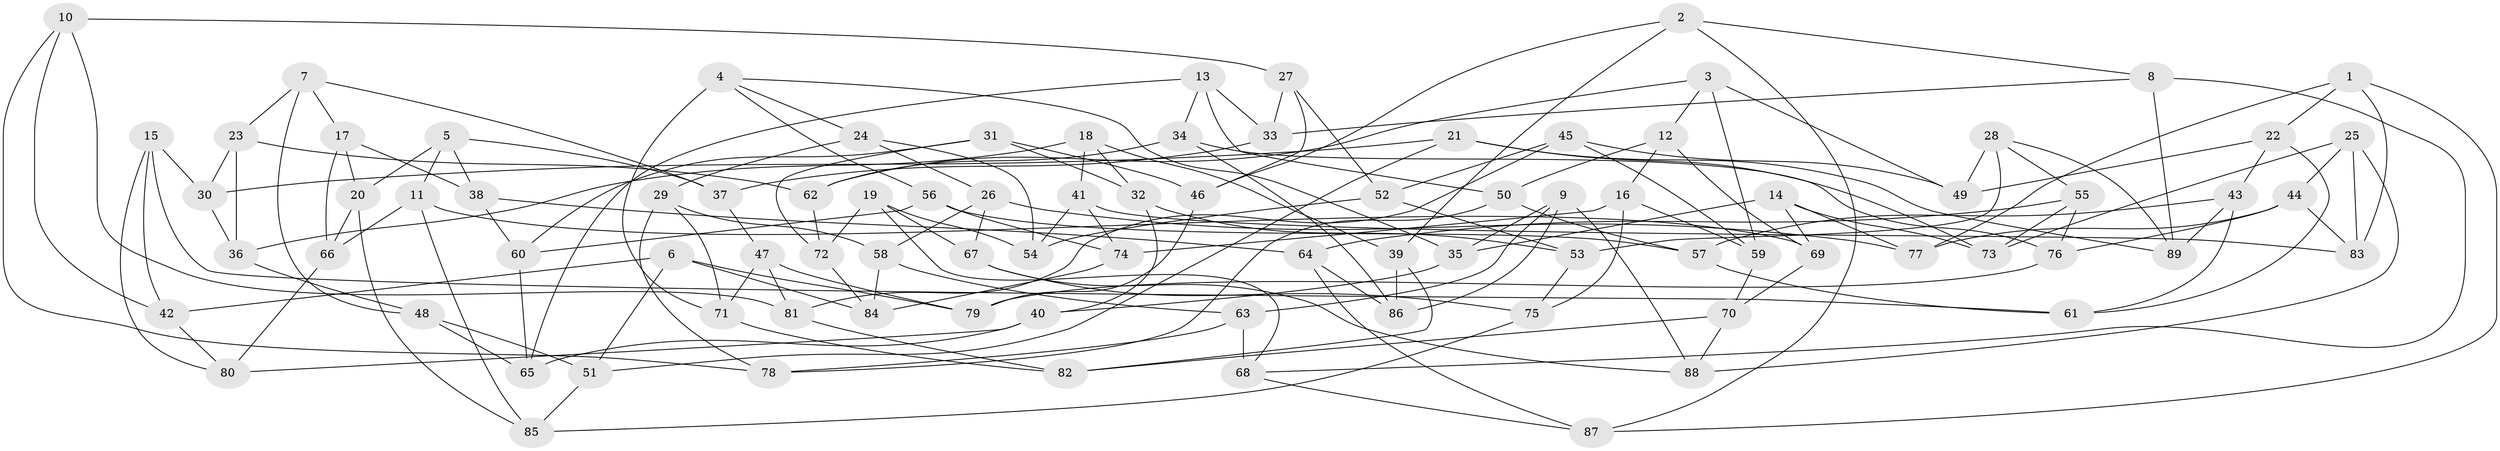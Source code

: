 // coarse degree distribution, {6: 0.20454545454545456, 5: 0.13636363636363635, 9: 0.022727272727272728, 4: 0.4090909090909091, 7: 0.09090909090909091, 13: 0.022727272727272728, 10: 0.022727272727272728, 8: 0.09090909090909091}
// Generated by graph-tools (version 1.1) at 2025/20/03/04/25 18:20:52]
// undirected, 89 vertices, 178 edges
graph export_dot {
graph [start="1"]
  node [color=gray90,style=filled];
  1;
  2;
  3;
  4;
  5;
  6;
  7;
  8;
  9;
  10;
  11;
  12;
  13;
  14;
  15;
  16;
  17;
  18;
  19;
  20;
  21;
  22;
  23;
  24;
  25;
  26;
  27;
  28;
  29;
  30;
  31;
  32;
  33;
  34;
  35;
  36;
  37;
  38;
  39;
  40;
  41;
  42;
  43;
  44;
  45;
  46;
  47;
  48;
  49;
  50;
  51;
  52;
  53;
  54;
  55;
  56;
  57;
  58;
  59;
  60;
  61;
  62;
  63;
  64;
  65;
  66;
  67;
  68;
  69;
  70;
  71;
  72;
  73;
  74;
  75;
  76;
  77;
  78;
  79;
  80;
  81;
  82;
  83;
  84;
  85;
  86;
  87;
  88;
  89;
  1 -- 77;
  1 -- 83;
  1 -- 87;
  1 -- 22;
  2 -- 46;
  2 -- 39;
  2 -- 87;
  2 -- 8;
  3 -- 12;
  3 -- 62;
  3 -- 59;
  3 -- 49;
  4 -- 56;
  4 -- 24;
  4 -- 71;
  4 -- 35;
  5 -- 20;
  5 -- 38;
  5 -- 37;
  5 -- 11;
  6 -- 42;
  6 -- 51;
  6 -- 79;
  6 -- 84;
  7 -- 37;
  7 -- 23;
  7 -- 48;
  7 -- 17;
  8 -- 89;
  8 -- 68;
  8 -- 33;
  9 -- 35;
  9 -- 88;
  9 -- 63;
  9 -- 86;
  10 -- 81;
  10 -- 42;
  10 -- 78;
  10 -- 27;
  11 -- 69;
  11 -- 66;
  11 -- 85;
  12 -- 69;
  12 -- 50;
  12 -- 16;
  13 -- 33;
  13 -- 34;
  13 -- 65;
  13 -- 50;
  14 -- 69;
  14 -- 73;
  14 -- 77;
  14 -- 35;
  15 -- 80;
  15 -- 61;
  15 -- 30;
  15 -- 42;
  16 -- 75;
  16 -- 59;
  16 -- 74;
  17 -- 20;
  17 -- 66;
  17 -- 38;
  18 -- 32;
  18 -- 36;
  18 -- 41;
  18 -- 39;
  19 -- 68;
  19 -- 54;
  19 -- 67;
  19 -- 72;
  20 -- 66;
  20 -- 85;
  21 -- 89;
  21 -- 51;
  21 -- 30;
  21 -- 73;
  22 -- 61;
  22 -- 49;
  22 -- 43;
  23 -- 62;
  23 -- 30;
  23 -- 36;
  24 -- 26;
  24 -- 29;
  24 -- 54;
  25 -- 44;
  25 -- 73;
  25 -- 83;
  25 -- 88;
  26 -- 67;
  26 -- 77;
  26 -- 58;
  27 -- 33;
  27 -- 46;
  27 -- 52;
  28 -- 49;
  28 -- 89;
  28 -- 53;
  28 -- 55;
  29 -- 58;
  29 -- 71;
  29 -- 78;
  30 -- 36;
  31 -- 72;
  31 -- 60;
  31 -- 32;
  31 -- 46;
  32 -- 40;
  32 -- 53;
  33 -- 37;
  34 -- 86;
  34 -- 62;
  34 -- 76;
  35 -- 40;
  36 -- 48;
  37 -- 47;
  38 -- 60;
  38 -- 64;
  39 -- 86;
  39 -- 82;
  40 -- 65;
  40 -- 80;
  41 -- 83;
  41 -- 74;
  41 -- 54;
  42 -- 80;
  43 -- 57;
  43 -- 89;
  43 -- 61;
  44 -- 77;
  44 -- 83;
  44 -- 76;
  45 -- 59;
  45 -- 52;
  45 -- 49;
  45 -- 81;
  46 -- 79;
  47 -- 79;
  47 -- 81;
  47 -- 71;
  48 -- 65;
  48 -- 51;
  50 -- 57;
  50 -- 78;
  51 -- 85;
  52 -- 53;
  52 -- 54;
  53 -- 75;
  55 -- 76;
  55 -- 64;
  55 -- 73;
  56 -- 74;
  56 -- 57;
  56 -- 60;
  57 -- 61;
  58 -- 63;
  58 -- 84;
  59 -- 70;
  60 -- 65;
  62 -- 72;
  63 -- 68;
  63 -- 78;
  64 -- 86;
  64 -- 87;
  66 -- 80;
  67 -- 75;
  67 -- 88;
  68 -- 87;
  69 -- 70;
  70 -- 88;
  70 -- 82;
  71 -- 82;
  72 -- 84;
  74 -- 84;
  75 -- 85;
  76 -- 79;
  81 -- 82;
}
